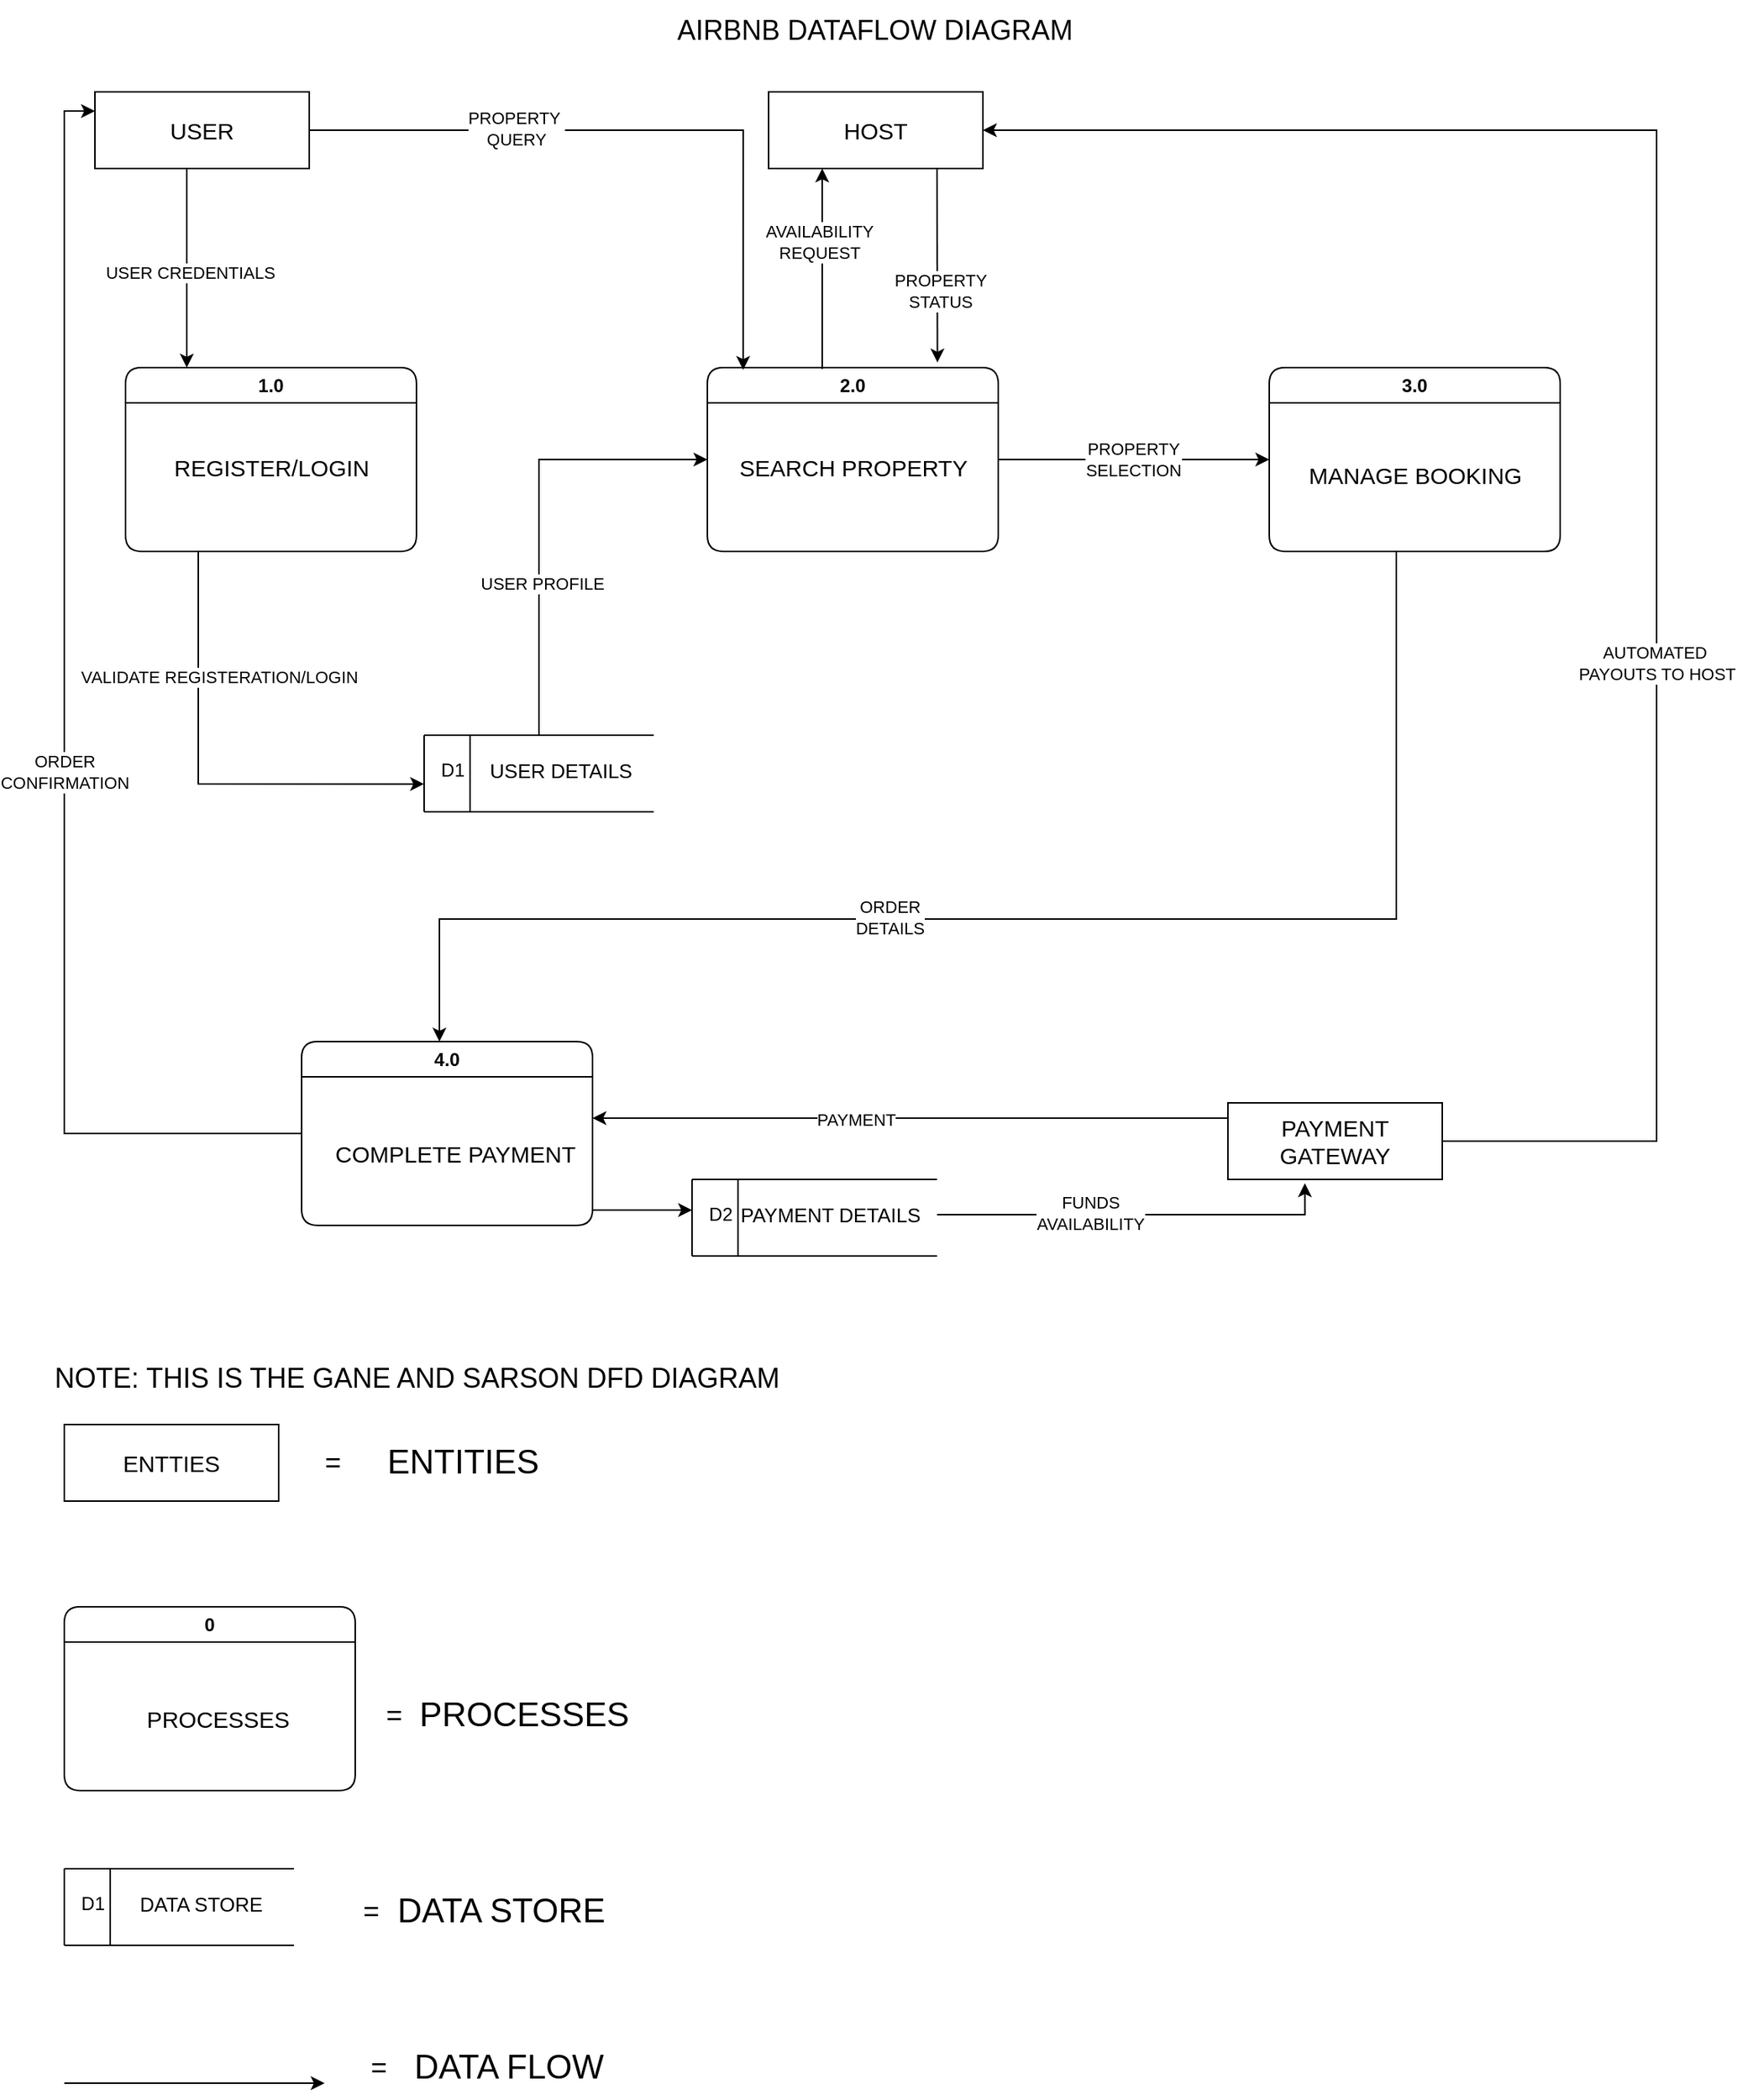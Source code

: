 <mxfile version="24.8.6">
  <diagram name="Use Case Diagram" id="594Dj1rOKYFjjq_zmriM">
    <mxGraphModel dx="2261" dy="744" grid="1" gridSize="10" guides="1" tooltips="1" connect="1" arrows="1" fold="1" page="1" pageScale="1" pageWidth="827" pageHeight="1169" math="0" shadow="0">
      <root>
        <mxCell id="0" />
        <mxCell id="1" parent="0" />
        <mxCell id="7rKN6dQz8ky5CKI3KRaz-48" value="&lt;font style=&quot;font-size: 15px;&quot;&gt;USER&lt;/font&gt;" style="rounded=0;whiteSpace=wrap;html=1;" parent="1" vertex="1">
          <mxGeometry x="60" y="60" width="140" height="50" as="geometry" />
        </mxCell>
        <mxCell id="7rKN6dQz8ky5CKI3KRaz-49" value="1.0" style="swimlane;whiteSpace=wrap;html=1;rounded=1;" parent="1" vertex="1">
          <mxGeometry x="80" y="240" width="190" height="120" as="geometry" />
        </mxCell>
        <mxCell id="7rKN6dQz8ky5CKI3KRaz-56" value="&lt;font style=&quot;font-size: 15px;&quot;&gt;REGISTER/LOGIN&lt;/font&gt;" style="text;html=1;align=center;verticalAlign=middle;resizable=0;points=[];autosize=1;strokeColor=none;fillColor=none;" parent="7rKN6dQz8ky5CKI3KRaz-49" vertex="1">
          <mxGeometry x="20" y="50" width="150" height="30" as="geometry" />
        </mxCell>
        <mxCell id="7rKN6dQz8ky5CKI3KRaz-53" value="" style="edgeStyle=orthogonalEdgeStyle;rounded=0;orthogonalLoop=1;jettySize=auto;html=1;" parent="1" source="7rKN6dQz8ky5CKI3KRaz-50" target="7rKN6dQz8ky5CKI3KRaz-52" edge="1">
          <mxGeometry relative="1" as="geometry" />
        </mxCell>
        <mxCell id="7rKN6dQz8ky5CKI3KRaz-87" value="PROPERTY&lt;div&gt;SELECTION&lt;/div&gt;" style="edgeLabel;html=1;align=center;verticalAlign=middle;resizable=0;points=[];" parent="7rKN6dQz8ky5CKI3KRaz-53" vertex="1" connectable="0">
          <mxGeometry x="-0.007" relative="1" as="geometry">
            <mxPoint as="offset" />
          </mxGeometry>
        </mxCell>
        <mxCell id="7rKN6dQz8ky5CKI3KRaz-50" value="2.0" style="swimlane;whiteSpace=wrap;html=1;rounded=1;" parent="1" vertex="1">
          <mxGeometry x="460" y="240" width="190" height="120" as="geometry" />
        </mxCell>
        <mxCell id="7rKN6dQz8ky5CKI3KRaz-75" value="&lt;font style=&quot;font-size: 15px;&quot;&gt;SEARCH PROPERTY&lt;/font&gt;" style="text;html=1;align=center;verticalAlign=middle;resizable=0;points=[];autosize=1;strokeColor=none;fillColor=none;" parent="7rKN6dQz8ky5CKI3KRaz-50" vertex="1">
          <mxGeometry x="10" y="50" width="170" height="30" as="geometry" />
        </mxCell>
        <mxCell id="7rKN6dQz8ky5CKI3KRaz-55" value="" style="edgeStyle=orthogonalEdgeStyle;rounded=0;orthogonalLoop=1;jettySize=auto;html=1;" parent="1" source="7rKN6dQz8ky5CKI3KRaz-52" target="7rKN6dQz8ky5CKI3KRaz-54" edge="1">
          <mxGeometry relative="1" as="geometry">
            <Array as="points">
              <mxPoint x="910" y="600" />
              <mxPoint x="285" y="600" />
            </Array>
          </mxGeometry>
        </mxCell>
        <mxCell id="7rKN6dQz8ky5CKI3KRaz-98" value="ORDER&lt;div&gt;DETAILS&lt;/div&gt;" style="edgeLabel;html=1;align=center;verticalAlign=middle;resizable=0;points=[];" parent="7rKN6dQz8ky5CKI3KRaz-55" vertex="1" connectable="0">
          <mxGeometry x="0.209" y="-1" relative="1" as="geometry">
            <mxPoint as="offset" />
          </mxGeometry>
        </mxCell>
        <mxCell id="7rKN6dQz8ky5CKI3KRaz-52" value="3.0" style="swimlane;whiteSpace=wrap;html=1;rounded=1;" parent="1" vertex="1">
          <mxGeometry x="827" y="240" width="190" height="120" as="geometry" />
        </mxCell>
        <mxCell id="7rKN6dQz8ky5CKI3KRaz-86" value="&lt;font style=&quot;font-size: 15px;&quot;&gt;MANAGE BOOKING&lt;/font&gt;" style="text;html=1;align=center;verticalAlign=middle;resizable=0;points=[];autosize=1;strokeColor=none;fillColor=none;" parent="7rKN6dQz8ky5CKI3KRaz-52" vertex="1">
          <mxGeometry x="15" y="55" width="160" height="30" as="geometry" />
        </mxCell>
        <mxCell id="7rKN6dQz8ky5CKI3KRaz-101" style="edgeStyle=orthogonalEdgeStyle;rounded=0;orthogonalLoop=1;jettySize=auto;html=1;exitX=0;exitY=0.5;exitDx=0;exitDy=0;entryX=0;entryY=0.25;entryDx=0;entryDy=0;" parent="1" source="7rKN6dQz8ky5CKI3KRaz-54" target="7rKN6dQz8ky5CKI3KRaz-48" edge="1">
          <mxGeometry relative="1" as="geometry" />
        </mxCell>
        <mxCell id="7rKN6dQz8ky5CKI3KRaz-102" value="ORDER&lt;div&gt;CONFIRMATION&lt;/div&gt;" style="edgeLabel;html=1;align=center;verticalAlign=middle;resizable=0;points=[];" parent="7rKN6dQz8ky5CKI3KRaz-101" vertex="1" connectable="0">
          <mxGeometry x="-0.066" y="1" relative="1" as="geometry">
            <mxPoint x="1" y="2" as="offset" />
          </mxGeometry>
        </mxCell>
        <mxCell id="7rKN6dQz8ky5CKI3KRaz-54" value="4.0" style="swimlane;whiteSpace=wrap;html=1;rounded=1;" parent="1" vertex="1">
          <mxGeometry x="195" y="680" width="190" height="120" as="geometry" />
        </mxCell>
        <mxCell id="7rKN6dQz8ky5CKI3KRaz-99" value="&lt;font style=&quot;font-size: 15px;&quot;&gt;COMPLETE PAYMENT&lt;/font&gt;" style="text;html=1;align=center;verticalAlign=middle;resizable=0;points=[];autosize=1;strokeColor=none;fillColor=none;" parent="7rKN6dQz8ky5CKI3KRaz-54" vertex="1">
          <mxGeometry x="10" y="58" width="180" height="30" as="geometry" />
        </mxCell>
        <mxCell id="7rKN6dQz8ky5CKI3KRaz-62" value="" style="endArrow=none;html=1;rounded=0;" parent="1" edge="1">
          <mxGeometry width="50" height="50" relative="1" as="geometry">
            <mxPoint x="275" y="480" as="sourcePoint" />
            <mxPoint x="425" y="480" as="targetPoint" />
            <Array as="points">
              <mxPoint x="350" y="480" />
            </Array>
          </mxGeometry>
        </mxCell>
        <mxCell id="7rKN6dQz8ky5CKI3KRaz-63" value="" style="endArrow=none;html=1;rounded=0;" parent="1" edge="1">
          <mxGeometry width="50" height="50" relative="1" as="geometry">
            <mxPoint x="275" y="530" as="sourcePoint" />
            <mxPoint x="275" y="480" as="targetPoint" />
          </mxGeometry>
        </mxCell>
        <mxCell id="7rKN6dQz8ky5CKI3KRaz-65" value="" style="endArrow=none;html=1;rounded=0;" parent="1" edge="1">
          <mxGeometry width="50" height="50" relative="1" as="geometry">
            <mxPoint x="305" y="530" as="sourcePoint" />
            <mxPoint x="305" y="480" as="targetPoint" />
          </mxGeometry>
        </mxCell>
        <mxCell id="7rKN6dQz8ky5CKI3KRaz-66" value="" style="endArrow=none;html=1;rounded=0;" parent="1" edge="1">
          <mxGeometry width="50" height="50" relative="1" as="geometry">
            <mxPoint x="275" y="530" as="sourcePoint" />
            <mxPoint x="425" y="530" as="targetPoint" />
          </mxGeometry>
        </mxCell>
        <mxCell id="7rKN6dQz8ky5CKI3KRaz-67" value="D1&amp;nbsp; &amp;nbsp;&amp;nbsp;" style="text;html=1;align=center;verticalAlign=middle;resizable=0;points=[];autosize=1;strokeColor=none;fillColor=none;" parent="1" vertex="1">
          <mxGeometry x="275" y="488" width="50" height="30" as="geometry" />
        </mxCell>
        <mxCell id="7rKN6dQz8ky5CKI3KRaz-73" value="" style="endArrow=classic;html=1;rounded=0;exitX=0.788;exitY=1.05;exitDx=0;exitDy=0;exitPerimeter=0;" parent="1" edge="1">
          <mxGeometry width="50" height="50" relative="1" as="geometry">
            <mxPoint x="120.0" y="110" as="sourcePoint" />
            <mxPoint x="120" y="240" as="targetPoint" />
          </mxGeometry>
        </mxCell>
        <mxCell id="7rKN6dQz8ky5CKI3KRaz-74" value="USER CREDENTIALS" style="edgeLabel;html=1;align=center;verticalAlign=middle;resizable=0;points=[];" parent="7rKN6dQz8ky5CKI3KRaz-73" vertex="1" connectable="0">
          <mxGeometry x="0.046" y="2" relative="1" as="geometry">
            <mxPoint as="offset" />
          </mxGeometry>
        </mxCell>
        <mxCell id="7rKN6dQz8ky5CKI3KRaz-77" style="edgeStyle=orthogonalEdgeStyle;rounded=0;orthogonalLoop=1;jettySize=auto;html=1;exitX=0.25;exitY=1;exitDx=0;exitDy=0;entryX=-0.001;entryY=0.794;entryDx=0;entryDy=0;entryPerimeter=0;" parent="1" source="7rKN6dQz8ky5CKI3KRaz-49" target="7rKN6dQz8ky5CKI3KRaz-67" edge="1">
          <mxGeometry relative="1" as="geometry" />
        </mxCell>
        <mxCell id="7rKN6dQz8ky5CKI3KRaz-78" value="VALIDATE REGISTERATION/LOGIN" style="edgeLabel;html=1;align=center;verticalAlign=middle;resizable=0;points=[];" parent="7rKN6dQz8ky5CKI3KRaz-77" vertex="1" connectable="0">
          <mxGeometry x="-0.451" y="-1" relative="1" as="geometry">
            <mxPoint x="14" as="offset" />
          </mxGeometry>
        </mxCell>
        <mxCell id="7rKN6dQz8ky5CKI3KRaz-79" value="&lt;font style=&quot;font-size: 13px;&quot;&gt;USER DETAILS&lt;/font&gt;" style="text;html=1;align=center;verticalAlign=middle;resizable=0;points=[];autosize=1;strokeColor=none;fillColor=none;" parent="1" vertex="1">
          <mxGeometry x="304" y="488" width="120" height="30" as="geometry" />
        </mxCell>
        <mxCell id="7rKN6dQz8ky5CKI3KRaz-84" value="" style="endArrow=classic;html=1;rounded=0;entryX=0;entryY=0.5;entryDx=0;entryDy=0;" parent="1" target="7rKN6dQz8ky5CKI3KRaz-50" edge="1">
          <mxGeometry width="50" height="50" relative="1" as="geometry">
            <mxPoint x="350" y="480" as="sourcePoint" />
            <mxPoint x="350" y="310" as="targetPoint" />
            <Array as="points">
              <mxPoint x="350" y="300" />
            </Array>
          </mxGeometry>
        </mxCell>
        <mxCell id="7rKN6dQz8ky5CKI3KRaz-85" value="USER PROFILE" style="edgeLabel;html=1;align=center;verticalAlign=middle;resizable=0;points=[];" parent="7rKN6dQz8ky5CKI3KRaz-84" vertex="1" connectable="0">
          <mxGeometry x="-0.316" y="-2" relative="1" as="geometry">
            <mxPoint as="offset" />
          </mxGeometry>
        </mxCell>
        <mxCell id="7rKN6dQz8ky5CKI3KRaz-88" style="edgeStyle=orthogonalEdgeStyle;rounded=0;orthogonalLoop=1;jettySize=auto;html=1;exitX=1;exitY=0.5;exitDx=0;exitDy=0;entryX=0.123;entryY=0.012;entryDx=0;entryDy=0;entryPerimeter=0;" parent="1" source="7rKN6dQz8ky5CKI3KRaz-48" target="7rKN6dQz8ky5CKI3KRaz-50" edge="1">
          <mxGeometry relative="1" as="geometry" />
        </mxCell>
        <mxCell id="7rKN6dQz8ky5CKI3KRaz-89" value="PROPERTY&amp;nbsp;&lt;div&gt;QUERY&lt;/div&gt;" style="edgeLabel;html=1;align=center;verticalAlign=middle;resizable=0;points=[];" parent="7rKN6dQz8ky5CKI3KRaz-88" vertex="1" connectable="0">
          <mxGeometry x="-0.389" y="1" relative="1" as="geometry">
            <mxPoint as="offset" />
          </mxGeometry>
        </mxCell>
        <mxCell id="7rKN6dQz8ky5CKI3KRaz-90" value="&lt;font style=&quot;font-size: 15px;&quot;&gt;HOST&lt;/font&gt;" style="rounded=0;whiteSpace=wrap;html=1;" parent="1" vertex="1">
          <mxGeometry x="500" y="60" width="140" height="50" as="geometry" />
        </mxCell>
        <mxCell id="7rKN6dQz8ky5CKI3KRaz-92" value="" style="endArrow=classic;html=1;rounded=0;exitX=0.788;exitY=1.05;exitDx=0;exitDy=0;exitPerimeter=0;entryX=0.791;entryY=-0.028;entryDx=0;entryDy=0;entryPerimeter=0;" parent="1" target="7rKN6dQz8ky5CKI3KRaz-50" edge="1">
          <mxGeometry width="50" height="50" relative="1" as="geometry">
            <mxPoint x="610" y="110" as="sourcePoint" />
            <mxPoint x="613.182" y="237.5" as="targetPoint" />
          </mxGeometry>
        </mxCell>
        <mxCell id="7rKN6dQz8ky5CKI3KRaz-93" value="PROPERTY&lt;div&gt;STATUS&lt;/div&gt;" style="edgeLabel;html=1;align=center;verticalAlign=middle;resizable=0;points=[];" parent="7rKN6dQz8ky5CKI3KRaz-92" vertex="1" connectable="0">
          <mxGeometry x="0.046" y="2" relative="1" as="geometry">
            <mxPoint y="14" as="offset" />
          </mxGeometry>
        </mxCell>
        <mxCell id="7rKN6dQz8ky5CKI3KRaz-95" value="" style="endArrow=classic;html=1;rounded=0;entryX=0.25;entryY=1;entryDx=0;entryDy=0;exitX=0.395;exitY=0.007;exitDx=0;exitDy=0;exitPerimeter=0;" parent="1" source="7rKN6dQz8ky5CKI3KRaz-50" target="7rKN6dQz8ky5CKI3KRaz-90" edge="1">
          <mxGeometry width="50" height="50" relative="1" as="geometry">
            <mxPoint x="670" y="230" as="sourcePoint" />
            <mxPoint x="530" y="237" as="targetPoint" />
          </mxGeometry>
        </mxCell>
        <mxCell id="7rKN6dQz8ky5CKI3KRaz-96" value="AVAILABILITY&lt;div&gt;REQUEST&lt;/div&gt;" style="edgeLabel;html=1;align=center;verticalAlign=middle;resizable=0;points=[];" parent="7rKN6dQz8ky5CKI3KRaz-95" vertex="1" connectable="0">
          <mxGeometry x="0.046" y="2" relative="1" as="geometry">
            <mxPoint y="-15" as="offset" />
          </mxGeometry>
        </mxCell>
        <mxCell id="7rKN6dQz8ky5CKI3KRaz-118" style="edgeStyle=orthogonalEdgeStyle;rounded=0;orthogonalLoop=1;jettySize=auto;html=1;exitX=1;exitY=0.5;exitDx=0;exitDy=0;entryX=1;entryY=0.5;entryDx=0;entryDy=0;" parent="1" source="7rKN6dQz8ky5CKI3KRaz-103" target="7rKN6dQz8ky5CKI3KRaz-90" edge="1">
          <mxGeometry relative="1" as="geometry">
            <Array as="points">
              <mxPoint x="1080" y="745" />
              <mxPoint x="1080" y="85" />
            </Array>
          </mxGeometry>
        </mxCell>
        <mxCell id="7rKN6dQz8ky5CKI3KRaz-119" value="AUTOMATED&amp;nbsp;&lt;div&gt;PAYOUTS TO HOST&lt;/div&gt;" style="edgeLabel;html=1;align=center;verticalAlign=middle;resizable=0;points=[];" parent="7rKN6dQz8ky5CKI3KRaz-118" vertex="1" connectable="0">
          <mxGeometry x="-0.27" relative="1" as="geometry">
            <mxPoint as="offset" />
          </mxGeometry>
        </mxCell>
        <mxCell id="7rKN6dQz8ky5CKI3KRaz-103" value="&lt;font style=&quot;font-size: 15px;&quot;&gt;PAYMENT GATEWAY&lt;/font&gt;" style="rounded=0;whiteSpace=wrap;html=1;" parent="1" vertex="1">
          <mxGeometry x="800" y="720" width="140" height="50" as="geometry" />
        </mxCell>
        <mxCell id="7rKN6dQz8ky5CKI3KRaz-106" value="" style="endArrow=classic;html=1;rounded=0;exitX=0;exitY=0.2;exitDx=0;exitDy=0;exitPerimeter=0;" parent="1" source="7rKN6dQz8ky5CKI3KRaz-103" edge="1">
          <mxGeometry width="50" height="50" relative="1" as="geometry">
            <mxPoint x="795" y="730" as="sourcePoint" />
            <mxPoint x="385" y="730" as="targetPoint" />
          </mxGeometry>
        </mxCell>
        <mxCell id="7rKN6dQz8ky5CKI3KRaz-107" value="PAYMENT" style="edgeLabel;html=1;align=center;verticalAlign=middle;resizable=0;points=[];" parent="7rKN6dQz8ky5CKI3KRaz-106" vertex="1" connectable="0">
          <mxGeometry x="0.171" y="1" relative="1" as="geometry">
            <mxPoint as="offset" />
          </mxGeometry>
        </mxCell>
        <mxCell id="7rKN6dQz8ky5CKI3KRaz-109" value="" style="endArrow=none;html=1;rounded=0;" parent="1" edge="1">
          <mxGeometry width="50" height="50" relative="1" as="geometry">
            <mxPoint x="450" y="770" as="sourcePoint" />
            <mxPoint x="610" y="770" as="targetPoint" />
            <Array as="points">
              <mxPoint x="525" y="770" />
            </Array>
          </mxGeometry>
        </mxCell>
        <mxCell id="7rKN6dQz8ky5CKI3KRaz-110" value="" style="endArrow=none;html=1;rounded=0;" parent="1" edge="1">
          <mxGeometry width="50" height="50" relative="1" as="geometry">
            <mxPoint x="450" y="820" as="sourcePoint" />
            <mxPoint x="450" y="770" as="targetPoint" />
          </mxGeometry>
        </mxCell>
        <mxCell id="7rKN6dQz8ky5CKI3KRaz-111" value="" style="endArrow=none;html=1;rounded=0;" parent="1" edge="1">
          <mxGeometry width="50" height="50" relative="1" as="geometry">
            <mxPoint x="480" y="820" as="sourcePoint" />
            <mxPoint x="480" y="770" as="targetPoint" />
          </mxGeometry>
        </mxCell>
        <mxCell id="7rKN6dQz8ky5CKI3KRaz-112" value="" style="endArrow=none;html=1;rounded=0;" parent="1" edge="1">
          <mxGeometry width="50" height="50" relative="1" as="geometry">
            <mxPoint x="450" y="820" as="sourcePoint" />
            <mxPoint x="610" y="820" as="targetPoint" />
          </mxGeometry>
        </mxCell>
        <mxCell id="7rKN6dQz8ky5CKI3KRaz-113" value="D2&amp;nbsp; &amp;nbsp;&amp;nbsp;" style="text;html=1;align=center;verticalAlign=middle;resizable=0;points=[];autosize=1;strokeColor=none;fillColor=none;" parent="1" vertex="1">
          <mxGeometry x="450" y="778" width="50" height="30" as="geometry" />
        </mxCell>
        <mxCell id="7rKN6dQz8ky5CKI3KRaz-114" value="&lt;font style=&quot;font-size: 13px;&quot;&gt;PAYMENT DETAILS&lt;/font&gt;" style="text;html=1;align=center;verticalAlign=middle;resizable=0;points=[];autosize=1;strokeColor=none;fillColor=none;" parent="1" vertex="1">
          <mxGeometry x="470" y="778" width="140" height="30" as="geometry" />
        </mxCell>
        <mxCell id="7rKN6dQz8ky5CKI3KRaz-115" style="edgeStyle=orthogonalEdgeStyle;rounded=0;orthogonalLoop=1;jettySize=auto;html=1;entryX=0.359;entryY=1.05;entryDx=0;entryDy=0;entryPerimeter=0;" parent="1" source="7rKN6dQz8ky5CKI3KRaz-114" target="7rKN6dQz8ky5CKI3KRaz-103" edge="1">
          <mxGeometry relative="1" as="geometry" />
        </mxCell>
        <mxCell id="7rKN6dQz8ky5CKI3KRaz-116" value="FUNDS&lt;div&gt;AVAILABILITY&lt;/div&gt;" style="edgeLabel;html=1;align=center;verticalAlign=middle;resizable=0;points=[];" parent="7rKN6dQz8ky5CKI3KRaz-115" vertex="1" connectable="0">
          <mxGeometry x="-0.232" y="1" relative="1" as="geometry">
            <mxPoint as="offset" />
          </mxGeometry>
        </mxCell>
        <mxCell id="7rKN6dQz8ky5CKI3KRaz-117" value="" style="endArrow=classic;html=1;rounded=0;entryX=0;entryY=0.4;entryDx=0;entryDy=0;entryPerimeter=0;" parent="1" target="7rKN6dQz8ky5CKI3KRaz-113" edge="1">
          <mxGeometry width="50" height="50" relative="1" as="geometry">
            <mxPoint x="385" y="790" as="sourcePoint" />
            <mxPoint x="435" y="740" as="targetPoint" />
          </mxGeometry>
        </mxCell>
        <mxCell id="7rKN6dQz8ky5CKI3KRaz-120" value="&lt;font style=&quot;font-size: 18px;&quot;&gt;AIRBNB DATAFLOW DIAGRAM&lt;/font&gt;" style="text;html=1;align=center;verticalAlign=middle;resizable=0;points=[];autosize=1;strokeColor=none;fillColor=none;" parent="1" vertex="1">
          <mxGeometry x="429" width="280" height="40" as="geometry" />
        </mxCell>
        <mxCell id="7rKN6dQz8ky5CKI3KRaz-121" value="&lt;font style=&quot;font-size: 18px;&quot;&gt;NOTE: THIS IS THE GANE AND SARSON DFD DIAGRAM&lt;/font&gt;" style="text;html=1;align=center;verticalAlign=middle;resizable=0;points=[];autosize=1;strokeColor=none;fillColor=none;" parent="1" vertex="1">
          <mxGeometry x="20" y="880" width="500" height="40" as="geometry" />
        </mxCell>
        <mxCell id="7rKN6dQz8ky5CKI3KRaz-122" value="&lt;font style=&quot;font-size: 15px;&quot;&gt;ENTTIES&lt;/font&gt;" style="rounded=0;whiteSpace=wrap;html=1;" parent="1" vertex="1">
          <mxGeometry x="40" y="930" width="140" height="50" as="geometry" />
        </mxCell>
        <mxCell id="7rKN6dQz8ky5CKI3KRaz-123" value="&lt;font style=&quot;font-size: 18px;&quot;&gt;=&lt;/font&gt;" style="text;html=1;align=center;verticalAlign=middle;resizable=0;points=[];autosize=1;strokeColor=none;fillColor=none;" parent="1" vertex="1">
          <mxGeometry x="200" y="935" width="30" height="40" as="geometry" />
        </mxCell>
        <mxCell id="7rKN6dQz8ky5CKI3KRaz-124" value="&lt;font style=&quot;font-size: 22px;&quot;&gt;ENTITIES&lt;/font&gt;" style="text;html=1;align=center;verticalAlign=middle;resizable=0;points=[];autosize=1;strokeColor=none;fillColor=none;" parent="1" vertex="1">
          <mxGeometry x="240" y="935" width="120" height="40" as="geometry" />
        </mxCell>
        <mxCell id="7rKN6dQz8ky5CKI3KRaz-126" value="0" style="swimlane;whiteSpace=wrap;html=1;rounded=1;" parent="1" vertex="1">
          <mxGeometry x="40" y="1049" width="190" height="120" as="geometry" />
        </mxCell>
        <mxCell id="7rKN6dQz8ky5CKI3KRaz-127" value="&lt;font style=&quot;font-size: 15px;&quot;&gt;PROCESSES&lt;/font&gt;" style="text;html=1;align=center;verticalAlign=middle;resizable=0;points=[];autosize=1;strokeColor=none;fillColor=none;" parent="7rKN6dQz8ky5CKI3KRaz-126" vertex="1">
          <mxGeometry x="40" y="58" width="120" height="30" as="geometry" />
        </mxCell>
        <mxCell id="7rKN6dQz8ky5CKI3KRaz-129" value="&lt;font style=&quot;font-size: 18px;&quot;&gt;=&lt;/font&gt;" style="text;html=1;align=center;verticalAlign=middle;resizable=0;points=[];autosize=1;strokeColor=none;fillColor=none;" parent="1" vertex="1">
          <mxGeometry x="240" y="1100" width="30" height="40" as="geometry" />
        </mxCell>
        <mxCell id="7rKN6dQz8ky5CKI3KRaz-130" value="&lt;span style=&quot;font-size: 22px;&quot;&gt;PROCESSES&lt;/span&gt;" style="text;html=1;align=center;verticalAlign=middle;resizable=0;points=[];autosize=1;strokeColor=none;fillColor=none;" parent="1" vertex="1">
          <mxGeometry x="260" y="1100" width="160" height="40" as="geometry" />
        </mxCell>
        <mxCell id="7rKN6dQz8ky5CKI3KRaz-131" value="" style="endArrow=none;html=1;rounded=0;" parent="1" edge="1">
          <mxGeometry width="50" height="50" relative="1" as="geometry">
            <mxPoint x="40" y="1220" as="sourcePoint" />
            <mxPoint x="190" y="1220" as="targetPoint" />
            <Array as="points">
              <mxPoint x="115" y="1220" />
            </Array>
          </mxGeometry>
        </mxCell>
        <mxCell id="7rKN6dQz8ky5CKI3KRaz-132" value="" style="endArrow=none;html=1;rounded=0;" parent="1" edge="1">
          <mxGeometry width="50" height="50" relative="1" as="geometry">
            <mxPoint x="40" y="1270" as="sourcePoint" />
            <mxPoint x="40" y="1220" as="targetPoint" />
          </mxGeometry>
        </mxCell>
        <mxCell id="7rKN6dQz8ky5CKI3KRaz-133" value="" style="endArrow=none;html=1;rounded=0;" parent="1" edge="1">
          <mxGeometry width="50" height="50" relative="1" as="geometry">
            <mxPoint x="70" y="1270" as="sourcePoint" />
            <mxPoint x="70" y="1220" as="targetPoint" />
          </mxGeometry>
        </mxCell>
        <mxCell id="7rKN6dQz8ky5CKI3KRaz-134" value="" style="endArrow=none;html=1;rounded=0;" parent="1" edge="1">
          <mxGeometry width="50" height="50" relative="1" as="geometry">
            <mxPoint x="40" y="1270" as="sourcePoint" />
            <mxPoint x="190" y="1270" as="targetPoint" />
          </mxGeometry>
        </mxCell>
        <mxCell id="7rKN6dQz8ky5CKI3KRaz-135" value="D1&amp;nbsp; &amp;nbsp;&amp;nbsp;" style="text;html=1;align=center;verticalAlign=middle;resizable=0;points=[];autosize=1;strokeColor=none;fillColor=none;" parent="1" vertex="1">
          <mxGeometry x="40" y="1228" width="50" height="30" as="geometry" />
        </mxCell>
        <mxCell id="7rKN6dQz8ky5CKI3KRaz-136" value="&lt;font style=&quot;font-size: 13px;&quot;&gt;DATA STORE&lt;/font&gt;" style="text;html=1;align=center;verticalAlign=middle;resizable=0;points=[];autosize=1;strokeColor=none;fillColor=none;" parent="1" vertex="1">
          <mxGeometry x="79" y="1228" width="100" height="30" as="geometry" />
        </mxCell>
        <mxCell id="7rKN6dQz8ky5CKI3KRaz-137" value="&lt;font style=&quot;font-size: 18px;&quot;&gt;=&lt;/font&gt;" style="text;html=1;align=center;verticalAlign=middle;resizable=0;points=[];autosize=1;strokeColor=none;fillColor=none;" parent="1" vertex="1">
          <mxGeometry x="225" y="1228" width="30" height="40" as="geometry" />
        </mxCell>
        <mxCell id="7rKN6dQz8ky5CKI3KRaz-138" value="&lt;font style=&quot;font-size: 22px;&quot;&gt;DATA STORE&lt;/font&gt;" style="text;html=1;align=center;verticalAlign=middle;resizable=0;points=[];autosize=1;strokeColor=none;fillColor=none;" parent="1" vertex="1">
          <mxGeometry x="245" y="1228" width="160" height="40" as="geometry" />
        </mxCell>
        <mxCell id="7rKN6dQz8ky5CKI3KRaz-139" value="" style="endArrow=classic;html=1;rounded=0;" parent="1" edge="1">
          <mxGeometry width="50" height="50" relative="1" as="geometry">
            <mxPoint x="40" y="1360" as="sourcePoint" />
            <mxPoint x="210" y="1360" as="targetPoint" />
          </mxGeometry>
        </mxCell>
        <mxCell id="7rKN6dQz8ky5CKI3KRaz-140" value="&lt;font style=&quot;font-size: 18px;&quot;&gt;=&lt;/font&gt;" style="text;html=1;align=center;verticalAlign=middle;resizable=0;points=[];autosize=1;strokeColor=none;fillColor=none;" parent="1" vertex="1">
          <mxGeometry x="230" y="1330" width="30" height="40" as="geometry" />
        </mxCell>
        <mxCell id="7rKN6dQz8ky5CKI3KRaz-141" value="&lt;font style=&quot;font-size: 22px;&quot;&gt;DATA FLOW&lt;/font&gt;" style="text;html=1;align=center;verticalAlign=middle;resizable=0;points=[];autosize=1;strokeColor=none;fillColor=none;" parent="1" vertex="1">
          <mxGeometry x="255" y="1330" width="150" height="40" as="geometry" />
        </mxCell>
      </root>
    </mxGraphModel>
  </diagram>
</mxfile>
